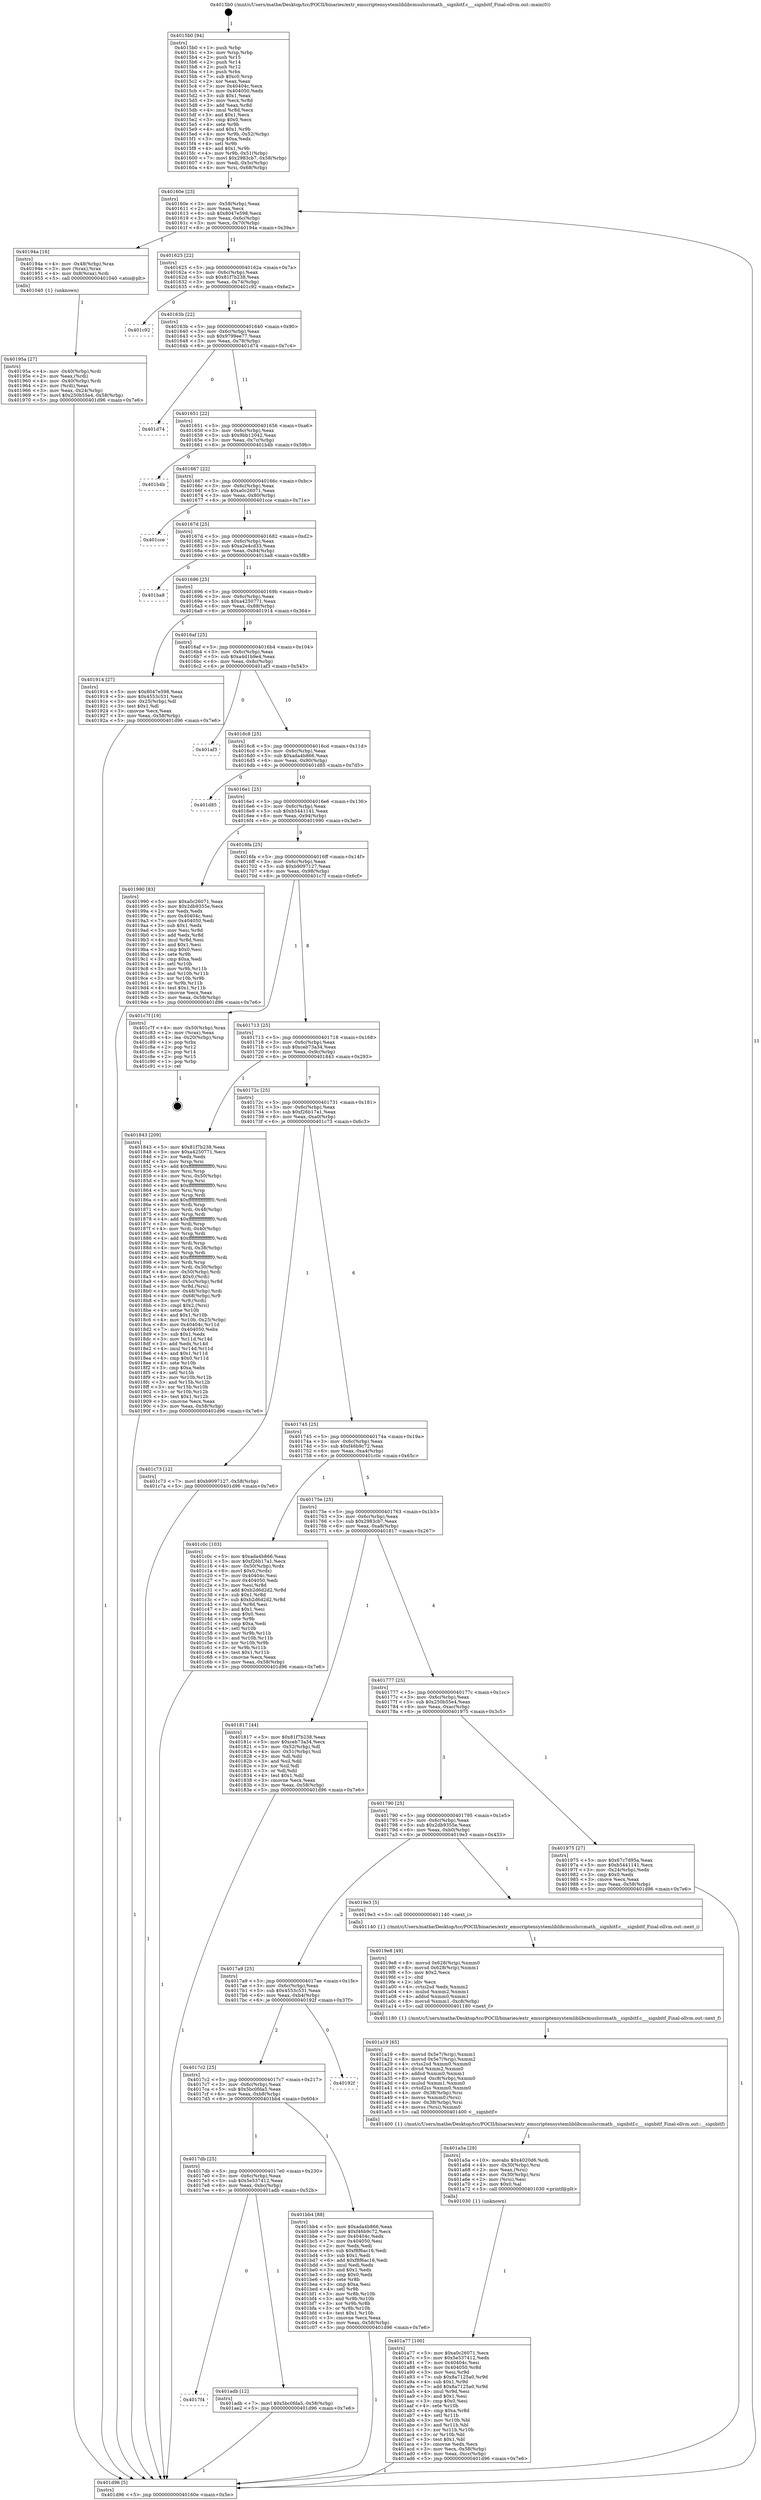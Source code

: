 digraph "0x4015b0" {
  label = "0x4015b0 (/mnt/c/Users/mathe/Desktop/tcc/POCII/binaries/extr_emscriptensystemliblibcmuslsrcmath__signbitf.c___signbitf_Final-ollvm.out::main(0))"
  labelloc = "t"
  node[shape=record]

  Entry [label="",width=0.3,height=0.3,shape=circle,fillcolor=black,style=filled]
  "0x40160e" [label="{
     0x40160e [23]\l
     | [instrs]\l
     &nbsp;&nbsp;0x40160e \<+3\>: mov -0x58(%rbp),%eax\l
     &nbsp;&nbsp;0x401611 \<+2\>: mov %eax,%ecx\l
     &nbsp;&nbsp;0x401613 \<+6\>: sub $0x8047e598,%ecx\l
     &nbsp;&nbsp;0x401619 \<+3\>: mov %eax,-0x6c(%rbp)\l
     &nbsp;&nbsp;0x40161c \<+3\>: mov %ecx,-0x70(%rbp)\l
     &nbsp;&nbsp;0x40161f \<+6\>: je 000000000040194a \<main+0x39a\>\l
  }"]
  "0x40194a" [label="{
     0x40194a [16]\l
     | [instrs]\l
     &nbsp;&nbsp;0x40194a \<+4\>: mov -0x48(%rbp),%rax\l
     &nbsp;&nbsp;0x40194e \<+3\>: mov (%rax),%rax\l
     &nbsp;&nbsp;0x401951 \<+4\>: mov 0x8(%rax),%rdi\l
     &nbsp;&nbsp;0x401955 \<+5\>: call 0000000000401040 \<atoi@plt\>\l
     | [calls]\l
     &nbsp;&nbsp;0x401040 \{1\} (unknown)\l
  }"]
  "0x401625" [label="{
     0x401625 [22]\l
     | [instrs]\l
     &nbsp;&nbsp;0x401625 \<+5\>: jmp 000000000040162a \<main+0x7a\>\l
     &nbsp;&nbsp;0x40162a \<+3\>: mov -0x6c(%rbp),%eax\l
     &nbsp;&nbsp;0x40162d \<+5\>: sub $0x81f7b238,%eax\l
     &nbsp;&nbsp;0x401632 \<+3\>: mov %eax,-0x74(%rbp)\l
     &nbsp;&nbsp;0x401635 \<+6\>: je 0000000000401c92 \<main+0x6e2\>\l
  }"]
  Exit [label="",width=0.3,height=0.3,shape=circle,fillcolor=black,style=filled,peripheries=2]
  "0x401c92" [label="{
     0x401c92\l
  }", style=dashed]
  "0x40163b" [label="{
     0x40163b [22]\l
     | [instrs]\l
     &nbsp;&nbsp;0x40163b \<+5\>: jmp 0000000000401640 \<main+0x90\>\l
     &nbsp;&nbsp;0x401640 \<+3\>: mov -0x6c(%rbp),%eax\l
     &nbsp;&nbsp;0x401643 \<+5\>: sub $0x9799ee77,%eax\l
     &nbsp;&nbsp;0x401648 \<+3\>: mov %eax,-0x78(%rbp)\l
     &nbsp;&nbsp;0x40164b \<+6\>: je 0000000000401d74 \<main+0x7c4\>\l
  }"]
  "0x4017f4" [label="{
     0x4017f4\l
  }", style=dashed]
  "0x401d74" [label="{
     0x401d74\l
  }", style=dashed]
  "0x401651" [label="{
     0x401651 [22]\l
     | [instrs]\l
     &nbsp;&nbsp;0x401651 \<+5\>: jmp 0000000000401656 \<main+0xa6\>\l
     &nbsp;&nbsp;0x401656 \<+3\>: mov -0x6c(%rbp),%eax\l
     &nbsp;&nbsp;0x401659 \<+5\>: sub $0x9bb12042,%eax\l
     &nbsp;&nbsp;0x40165e \<+3\>: mov %eax,-0x7c(%rbp)\l
     &nbsp;&nbsp;0x401661 \<+6\>: je 0000000000401b4b \<main+0x59b\>\l
  }"]
  "0x401adb" [label="{
     0x401adb [12]\l
     | [instrs]\l
     &nbsp;&nbsp;0x401adb \<+7\>: movl $0x5bc0fda5,-0x58(%rbp)\l
     &nbsp;&nbsp;0x401ae2 \<+5\>: jmp 0000000000401d96 \<main+0x7e6\>\l
  }"]
  "0x401b4b" [label="{
     0x401b4b\l
  }", style=dashed]
  "0x401667" [label="{
     0x401667 [22]\l
     | [instrs]\l
     &nbsp;&nbsp;0x401667 \<+5\>: jmp 000000000040166c \<main+0xbc\>\l
     &nbsp;&nbsp;0x40166c \<+3\>: mov -0x6c(%rbp),%eax\l
     &nbsp;&nbsp;0x40166f \<+5\>: sub $0xa0c26071,%eax\l
     &nbsp;&nbsp;0x401674 \<+3\>: mov %eax,-0x80(%rbp)\l
     &nbsp;&nbsp;0x401677 \<+6\>: je 0000000000401cce \<main+0x71e\>\l
  }"]
  "0x4017db" [label="{
     0x4017db [25]\l
     | [instrs]\l
     &nbsp;&nbsp;0x4017db \<+5\>: jmp 00000000004017e0 \<main+0x230\>\l
     &nbsp;&nbsp;0x4017e0 \<+3\>: mov -0x6c(%rbp),%eax\l
     &nbsp;&nbsp;0x4017e3 \<+5\>: sub $0x5e537412,%eax\l
     &nbsp;&nbsp;0x4017e8 \<+6\>: mov %eax,-0xbc(%rbp)\l
     &nbsp;&nbsp;0x4017ee \<+6\>: je 0000000000401adb \<main+0x52b\>\l
  }"]
  "0x401cce" [label="{
     0x401cce\l
  }", style=dashed]
  "0x40167d" [label="{
     0x40167d [25]\l
     | [instrs]\l
     &nbsp;&nbsp;0x40167d \<+5\>: jmp 0000000000401682 \<main+0xd2\>\l
     &nbsp;&nbsp;0x401682 \<+3\>: mov -0x6c(%rbp),%eax\l
     &nbsp;&nbsp;0x401685 \<+5\>: sub $0xa2e4cd33,%eax\l
     &nbsp;&nbsp;0x40168a \<+6\>: mov %eax,-0x84(%rbp)\l
     &nbsp;&nbsp;0x401690 \<+6\>: je 0000000000401ba8 \<main+0x5f8\>\l
  }"]
  "0x401bb4" [label="{
     0x401bb4 [88]\l
     | [instrs]\l
     &nbsp;&nbsp;0x401bb4 \<+5\>: mov $0xada4b866,%eax\l
     &nbsp;&nbsp;0x401bb9 \<+5\>: mov $0xf46b9c72,%ecx\l
     &nbsp;&nbsp;0x401bbe \<+7\>: mov 0x40404c,%edx\l
     &nbsp;&nbsp;0x401bc5 \<+7\>: mov 0x404050,%esi\l
     &nbsp;&nbsp;0x401bcc \<+2\>: mov %edx,%edi\l
     &nbsp;&nbsp;0x401bce \<+6\>: sub $0xf8f6ac16,%edi\l
     &nbsp;&nbsp;0x401bd4 \<+3\>: sub $0x1,%edi\l
     &nbsp;&nbsp;0x401bd7 \<+6\>: add $0xf8f6ac16,%edi\l
     &nbsp;&nbsp;0x401bdd \<+3\>: imul %edi,%edx\l
     &nbsp;&nbsp;0x401be0 \<+3\>: and $0x1,%edx\l
     &nbsp;&nbsp;0x401be3 \<+3\>: cmp $0x0,%edx\l
     &nbsp;&nbsp;0x401be6 \<+4\>: sete %r8b\l
     &nbsp;&nbsp;0x401bea \<+3\>: cmp $0xa,%esi\l
     &nbsp;&nbsp;0x401bed \<+4\>: setl %r9b\l
     &nbsp;&nbsp;0x401bf1 \<+3\>: mov %r8b,%r10b\l
     &nbsp;&nbsp;0x401bf4 \<+3\>: and %r9b,%r10b\l
     &nbsp;&nbsp;0x401bf7 \<+3\>: xor %r9b,%r8b\l
     &nbsp;&nbsp;0x401bfa \<+3\>: or %r8b,%r10b\l
     &nbsp;&nbsp;0x401bfd \<+4\>: test $0x1,%r10b\l
     &nbsp;&nbsp;0x401c01 \<+3\>: cmovne %ecx,%eax\l
     &nbsp;&nbsp;0x401c04 \<+3\>: mov %eax,-0x58(%rbp)\l
     &nbsp;&nbsp;0x401c07 \<+5\>: jmp 0000000000401d96 \<main+0x7e6\>\l
  }"]
  "0x401ba8" [label="{
     0x401ba8\l
  }", style=dashed]
  "0x401696" [label="{
     0x401696 [25]\l
     | [instrs]\l
     &nbsp;&nbsp;0x401696 \<+5\>: jmp 000000000040169b \<main+0xeb\>\l
     &nbsp;&nbsp;0x40169b \<+3\>: mov -0x6c(%rbp),%eax\l
     &nbsp;&nbsp;0x40169e \<+5\>: sub $0xa4250771,%eax\l
     &nbsp;&nbsp;0x4016a3 \<+6\>: mov %eax,-0x88(%rbp)\l
     &nbsp;&nbsp;0x4016a9 \<+6\>: je 0000000000401914 \<main+0x364\>\l
  }"]
  "0x4017c2" [label="{
     0x4017c2 [25]\l
     | [instrs]\l
     &nbsp;&nbsp;0x4017c2 \<+5\>: jmp 00000000004017c7 \<main+0x217\>\l
     &nbsp;&nbsp;0x4017c7 \<+3\>: mov -0x6c(%rbp),%eax\l
     &nbsp;&nbsp;0x4017ca \<+5\>: sub $0x5bc0fda5,%eax\l
     &nbsp;&nbsp;0x4017cf \<+6\>: mov %eax,-0xb8(%rbp)\l
     &nbsp;&nbsp;0x4017d5 \<+6\>: je 0000000000401bb4 \<main+0x604\>\l
  }"]
  "0x401914" [label="{
     0x401914 [27]\l
     | [instrs]\l
     &nbsp;&nbsp;0x401914 \<+5\>: mov $0x8047e598,%eax\l
     &nbsp;&nbsp;0x401919 \<+5\>: mov $0x4553c531,%ecx\l
     &nbsp;&nbsp;0x40191e \<+3\>: mov -0x25(%rbp),%dl\l
     &nbsp;&nbsp;0x401921 \<+3\>: test $0x1,%dl\l
     &nbsp;&nbsp;0x401924 \<+3\>: cmovne %ecx,%eax\l
     &nbsp;&nbsp;0x401927 \<+3\>: mov %eax,-0x58(%rbp)\l
     &nbsp;&nbsp;0x40192a \<+5\>: jmp 0000000000401d96 \<main+0x7e6\>\l
  }"]
  "0x4016af" [label="{
     0x4016af [25]\l
     | [instrs]\l
     &nbsp;&nbsp;0x4016af \<+5\>: jmp 00000000004016b4 \<main+0x104\>\l
     &nbsp;&nbsp;0x4016b4 \<+3\>: mov -0x6c(%rbp),%eax\l
     &nbsp;&nbsp;0x4016b7 \<+5\>: sub $0xa4d1b9e4,%eax\l
     &nbsp;&nbsp;0x4016bc \<+6\>: mov %eax,-0x8c(%rbp)\l
     &nbsp;&nbsp;0x4016c2 \<+6\>: je 0000000000401af3 \<main+0x543\>\l
  }"]
  "0x40192f" [label="{
     0x40192f\l
  }", style=dashed]
  "0x401af3" [label="{
     0x401af3\l
  }", style=dashed]
  "0x4016c8" [label="{
     0x4016c8 [25]\l
     | [instrs]\l
     &nbsp;&nbsp;0x4016c8 \<+5\>: jmp 00000000004016cd \<main+0x11d\>\l
     &nbsp;&nbsp;0x4016cd \<+3\>: mov -0x6c(%rbp),%eax\l
     &nbsp;&nbsp;0x4016d0 \<+5\>: sub $0xada4b866,%eax\l
     &nbsp;&nbsp;0x4016d5 \<+6\>: mov %eax,-0x90(%rbp)\l
     &nbsp;&nbsp;0x4016db \<+6\>: je 0000000000401d85 \<main+0x7d5\>\l
  }"]
  "0x401a77" [label="{
     0x401a77 [100]\l
     | [instrs]\l
     &nbsp;&nbsp;0x401a77 \<+5\>: mov $0xa0c26071,%ecx\l
     &nbsp;&nbsp;0x401a7c \<+5\>: mov $0x5e537412,%edx\l
     &nbsp;&nbsp;0x401a81 \<+7\>: mov 0x40404c,%esi\l
     &nbsp;&nbsp;0x401a88 \<+8\>: mov 0x404050,%r8d\l
     &nbsp;&nbsp;0x401a90 \<+3\>: mov %esi,%r9d\l
     &nbsp;&nbsp;0x401a93 \<+7\>: sub $0x8a7125a0,%r9d\l
     &nbsp;&nbsp;0x401a9a \<+4\>: sub $0x1,%r9d\l
     &nbsp;&nbsp;0x401a9e \<+7\>: add $0x8a7125a0,%r9d\l
     &nbsp;&nbsp;0x401aa5 \<+4\>: imul %r9d,%esi\l
     &nbsp;&nbsp;0x401aa9 \<+3\>: and $0x1,%esi\l
     &nbsp;&nbsp;0x401aac \<+3\>: cmp $0x0,%esi\l
     &nbsp;&nbsp;0x401aaf \<+4\>: sete %r10b\l
     &nbsp;&nbsp;0x401ab3 \<+4\>: cmp $0xa,%r8d\l
     &nbsp;&nbsp;0x401ab7 \<+4\>: setl %r11b\l
     &nbsp;&nbsp;0x401abb \<+3\>: mov %r10b,%bl\l
     &nbsp;&nbsp;0x401abe \<+3\>: and %r11b,%bl\l
     &nbsp;&nbsp;0x401ac1 \<+3\>: xor %r11b,%r10b\l
     &nbsp;&nbsp;0x401ac4 \<+3\>: or %r10b,%bl\l
     &nbsp;&nbsp;0x401ac7 \<+3\>: test $0x1,%bl\l
     &nbsp;&nbsp;0x401aca \<+3\>: cmovne %edx,%ecx\l
     &nbsp;&nbsp;0x401acd \<+3\>: mov %ecx,-0x58(%rbp)\l
     &nbsp;&nbsp;0x401ad0 \<+6\>: mov %eax,-0xcc(%rbp)\l
     &nbsp;&nbsp;0x401ad6 \<+5\>: jmp 0000000000401d96 \<main+0x7e6\>\l
  }"]
  "0x401d85" [label="{
     0x401d85\l
  }", style=dashed]
  "0x4016e1" [label="{
     0x4016e1 [25]\l
     | [instrs]\l
     &nbsp;&nbsp;0x4016e1 \<+5\>: jmp 00000000004016e6 \<main+0x136\>\l
     &nbsp;&nbsp;0x4016e6 \<+3\>: mov -0x6c(%rbp),%eax\l
     &nbsp;&nbsp;0x4016e9 \<+5\>: sub $0xb5441141,%eax\l
     &nbsp;&nbsp;0x4016ee \<+6\>: mov %eax,-0x94(%rbp)\l
     &nbsp;&nbsp;0x4016f4 \<+6\>: je 0000000000401990 \<main+0x3e0\>\l
  }"]
  "0x401a5a" [label="{
     0x401a5a [29]\l
     | [instrs]\l
     &nbsp;&nbsp;0x401a5a \<+10\>: movabs $0x4020d6,%rdi\l
     &nbsp;&nbsp;0x401a64 \<+4\>: mov -0x30(%rbp),%rsi\l
     &nbsp;&nbsp;0x401a68 \<+2\>: mov %eax,(%rsi)\l
     &nbsp;&nbsp;0x401a6a \<+4\>: mov -0x30(%rbp),%rsi\l
     &nbsp;&nbsp;0x401a6e \<+2\>: mov (%rsi),%esi\l
     &nbsp;&nbsp;0x401a70 \<+2\>: mov $0x0,%al\l
     &nbsp;&nbsp;0x401a72 \<+5\>: call 0000000000401030 \<printf@plt\>\l
     | [calls]\l
     &nbsp;&nbsp;0x401030 \{1\} (unknown)\l
  }"]
  "0x401990" [label="{
     0x401990 [83]\l
     | [instrs]\l
     &nbsp;&nbsp;0x401990 \<+5\>: mov $0xa0c26071,%eax\l
     &nbsp;&nbsp;0x401995 \<+5\>: mov $0x2db9355e,%ecx\l
     &nbsp;&nbsp;0x40199a \<+2\>: xor %edx,%edx\l
     &nbsp;&nbsp;0x40199c \<+7\>: mov 0x40404c,%esi\l
     &nbsp;&nbsp;0x4019a3 \<+7\>: mov 0x404050,%edi\l
     &nbsp;&nbsp;0x4019aa \<+3\>: sub $0x1,%edx\l
     &nbsp;&nbsp;0x4019ad \<+3\>: mov %esi,%r8d\l
     &nbsp;&nbsp;0x4019b0 \<+3\>: add %edx,%r8d\l
     &nbsp;&nbsp;0x4019b3 \<+4\>: imul %r8d,%esi\l
     &nbsp;&nbsp;0x4019b7 \<+3\>: and $0x1,%esi\l
     &nbsp;&nbsp;0x4019ba \<+3\>: cmp $0x0,%esi\l
     &nbsp;&nbsp;0x4019bd \<+4\>: sete %r9b\l
     &nbsp;&nbsp;0x4019c1 \<+3\>: cmp $0xa,%edi\l
     &nbsp;&nbsp;0x4019c4 \<+4\>: setl %r10b\l
     &nbsp;&nbsp;0x4019c8 \<+3\>: mov %r9b,%r11b\l
     &nbsp;&nbsp;0x4019cb \<+3\>: and %r10b,%r11b\l
     &nbsp;&nbsp;0x4019ce \<+3\>: xor %r10b,%r9b\l
     &nbsp;&nbsp;0x4019d1 \<+3\>: or %r9b,%r11b\l
     &nbsp;&nbsp;0x4019d4 \<+4\>: test $0x1,%r11b\l
     &nbsp;&nbsp;0x4019d8 \<+3\>: cmovne %ecx,%eax\l
     &nbsp;&nbsp;0x4019db \<+3\>: mov %eax,-0x58(%rbp)\l
     &nbsp;&nbsp;0x4019de \<+5\>: jmp 0000000000401d96 \<main+0x7e6\>\l
  }"]
  "0x4016fa" [label="{
     0x4016fa [25]\l
     | [instrs]\l
     &nbsp;&nbsp;0x4016fa \<+5\>: jmp 00000000004016ff \<main+0x14f\>\l
     &nbsp;&nbsp;0x4016ff \<+3\>: mov -0x6c(%rbp),%eax\l
     &nbsp;&nbsp;0x401702 \<+5\>: sub $0xb9097127,%eax\l
     &nbsp;&nbsp;0x401707 \<+6\>: mov %eax,-0x98(%rbp)\l
     &nbsp;&nbsp;0x40170d \<+6\>: je 0000000000401c7f \<main+0x6cf\>\l
  }"]
  "0x401a19" [label="{
     0x401a19 [65]\l
     | [instrs]\l
     &nbsp;&nbsp;0x401a19 \<+8\>: movsd 0x5e7(%rip),%xmm1\l
     &nbsp;&nbsp;0x401a21 \<+8\>: movsd 0x5e7(%rip),%xmm2\l
     &nbsp;&nbsp;0x401a29 \<+4\>: cvtss2sd %xmm0,%xmm0\l
     &nbsp;&nbsp;0x401a2d \<+4\>: divsd %xmm2,%xmm0\l
     &nbsp;&nbsp;0x401a31 \<+4\>: addsd %xmm0,%xmm1\l
     &nbsp;&nbsp;0x401a35 \<+8\>: movsd -0xc8(%rbp),%xmm0\l
     &nbsp;&nbsp;0x401a3d \<+4\>: mulsd %xmm1,%xmm0\l
     &nbsp;&nbsp;0x401a41 \<+4\>: cvtsd2ss %xmm0,%xmm0\l
     &nbsp;&nbsp;0x401a45 \<+4\>: mov -0x38(%rbp),%rsi\l
     &nbsp;&nbsp;0x401a49 \<+4\>: movss %xmm0,(%rsi)\l
     &nbsp;&nbsp;0x401a4d \<+4\>: mov -0x38(%rbp),%rsi\l
     &nbsp;&nbsp;0x401a51 \<+4\>: movss (%rsi),%xmm0\l
     &nbsp;&nbsp;0x401a55 \<+5\>: call 0000000000401400 \<__signbitf\>\l
     | [calls]\l
     &nbsp;&nbsp;0x401400 \{1\} (/mnt/c/Users/mathe/Desktop/tcc/POCII/binaries/extr_emscriptensystemliblibcmuslsrcmath__signbitf.c___signbitf_Final-ollvm.out::__signbitf)\l
  }"]
  "0x401c7f" [label="{
     0x401c7f [19]\l
     | [instrs]\l
     &nbsp;&nbsp;0x401c7f \<+4\>: mov -0x50(%rbp),%rax\l
     &nbsp;&nbsp;0x401c83 \<+2\>: mov (%rax),%eax\l
     &nbsp;&nbsp;0x401c85 \<+4\>: lea -0x20(%rbp),%rsp\l
     &nbsp;&nbsp;0x401c89 \<+1\>: pop %rbx\l
     &nbsp;&nbsp;0x401c8a \<+2\>: pop %r12\l
     &nbsp;&nbsp;0x401c8c \<+2\>: pop %r14\l
     &nbsp;&nbsp;0x401c8e \<+2\>: pop %r15\l
     &nbsp;&nbsp;0x401c90 \<+1\>: pop %rbp\l
     &nbsp;&nbsp;0x401c91 \<+1\>: ret\l
  }"]
  "0x401713" [label="{
     0x401713 [25]\l
     | [instrs]\l
     &nbsp;&nbsp;0x401713 \<+5\>: jmp 0000000000401718 \<main+0x168\>\l
     &nbsp;&nbsp;0x401718 \<+3\>: mov -0x6c(%rbp),%eax\l
     &nbsp;&nbsp;0x40171b \<+5\>: sub $0xceb73a34,%eax\l
     &nbsp;&nbsp;0x401720 \<+6\>: mov %eax,-0x9c(%rbp)\l
     &nbsp;&nbsp;0x401726 \<+6\>: je 0000000000401843 \<main+0x293\>\l
  }"]
  "0x4019e8" [label="{
     0x4019e8 [49]\l
     | [instrs]\l
     &nbsp;&nbsp;0x4019e8 \<+8\>: movsd 0x628(%rip),%xmm0\l
     &nbsp;&nbsp;0x4019f0 \<+8\>: movsd 0x628(%rip),%xmm1\l
     &nbsp;&nbsp;0x4019f8 \<+5\>: mov $0x2,%ecx\l
     &nbsp;&nbsp;0x4019fd \<+1\>: cltd\l
     &nbsp;&nbsp;0x4019fe \<+2\>: idiv %ecx\l
     &nbsp;&nbsp;0x401a00 \<+4\>: cvtsi2sd %edx,%xmm2\l
     &nbsp;&nbsp;0x401a04 \<+4\>: mulsd %xmm2,%xmm1\l
     &nbsp;&nbsp;0x401a08 \<+4\>: addsd %xmm0,%xmm1\l
     &nbsp;&nbsp;0x401a0c \<+8\>: movsd %xmm1,-0xc8(%rbp)\l
     &nbsp;&nbsp;0x401a14 \<+5\>: call 0000000000401180 \<next_f\>\l
     | [calls]\l
     &nbsp;&nbsp;0x401180 \{1\} (/mnt/c/Users/mathe/Desktop/tcc/POCII/binaries/extr_emscriptensystemliblibcmuslsrcmath__signbitf.c___signbitf_Final-ollvm.out::next_f)\l
  }"]
  "0x401843" [label="{
     0x401843 [209]\l
     | [instrs]\l
     &nbsp;&nbsp;0x401843 \<+5\>: mov $0x81f7b238,%eax\l
     &nbsp;&nbsp;0x401848 \<+5\>: mov $0xa4250771,%ecx\l
     &nbsp;&nbsp;0x40184d \<+2\>: xor %edx,%edx\l
     &nbsp;&nbsp;0x40184f \<+3\>: mov %rsp,%rsi\l
     &nbsp;&nbsp;0x401852 \<+4\>: add $0xfffffffffffffff0,%rsi\l
     &nbsp;&nbsp;0x401856 \<+3\>: mov %rsi,%rsp\l
     &nbsp;&nbsp;0x401859 \<+4\>: mov %rsi,-0x50(%rbp)\l
     &nbsp;&nbsp;0x40185d \<+3\>: mov %rsp,%rsi\l
     &nbsp;&nbsp;0x401860 \<+4\>: add $0xfffffffffffffff0,%rsi\l
     &nbsp;&nbsp;0x401864 \<+3\>: mov %rsi,%rsp\l
     &nbsp;&nbsp;0x401867 \<+3\>: mov %rsp,%rdi\l
     &nbsp;&nbsp;0x40186a \<+4\>: add $0xfffffffffffffff0,%rdi\l
     &nbsp;&nbsp;0x40186e \<+3\>: mov %rdi,%rsp\l
     &nbsp;&nbsp;0x401871 \<+4\>: mov %rdi,-0x48(%rbp)\l
     &nbsp;&nbsp;0x401875 \<+3\>: mov %rsp,%rdi\l
     &nbsp;&nbsp;0x401878 \<+4\>: add $0xfffffffffffffff0,%rdi\l
     &nbsp;&nbsp;0x40187c \<+3\>: mov %rdi,%rsp\l
     &nbsp;&nbsp;0x40187f \<+4\>: mov %rdi,-0x40(%rbp)\l
     &nbsp;&nbsp;0x401883 \<+3\>: mov %rsp,%rdi\l
     &nbsp;&nbsp;0x401886 \<+4\>: add $0xfffffffffffffff0,%rdi\l
     &nbsp;&nbsp;0x40188a \<+3\>: mov %rdi,%rsp\l
     &nbsp;&nbsp;0x40188d \<+4\>: mov %rdi,-0x38(%rbp)\l
     &nbsp;&nbsp;0x401891 \<+3\>: mov %rsp,%rdi\l
     &nbsp;&nbsp;0x401894 \<+4\>: add $0xfffffffffffffff0,%rdi\l
     &nbsp;&nbsp;0x401898 \<+3\>: mov %rdi,%rsp\l
     &nbsp;&nbsp;0x40189b \<+4\>: mov %rdi,-0x30(%rbp)\l
     &nbsp;&nbsp;0x40189f \<+4\>: mov -0x50(%rbp),%rdi\l
     &nbsp;&nbsp;0x4018a3 \<+6\>: movl $0x0,(%rdi)\l
     &nbsp;&nbsp;0x4018a9 \<+4\>: mov -0x5c(%rbp),%r8d\l
     &nbsp;&nbsp;0x4018ad \<+3\>: mov %r8d,(%rsi)\l
     &nbsp;&nbsp;0x4018b0 \<+4\>: mov -0x48(%rbp),%rdi\l
     &nbsp;&nbsp;0x4018b4 \<+4\>: mov -0x68(%rbp),%r9\l
     &nbsp;&nbsp;0x4018b8 \<+3\>: mov %r9,(%rdi)\l
     &nbsp;&nbsp;0x4018bb \<+3\>: cmpl $0x2,(%rsi)\l
     &nbsp;&nbsp;0x4018be \<+4\>: setne %r10b\l
     &nbsp;&nbsp;0x4018c2 \<+4\>: and $0x1,%r10b\l
     &nbsp;&nbsp;0x4018c6 \<+4\>: mov %r10b,-0x25(%rbp)\l
     &nbsp;&nbsp;0x4018ca \<+8\>: mov 0x40404c,%r11d\l
     &nbsp;&nbsp;0x4018d2 \<+7\>: mov 0x404050,%ebx\l
     &nbsp;&nbsp;0x4018d9 \<+3\>: sub $0x1,%edx\l
     &nbsp;&nbsp;0x4018dc \<+3\>: mov %r11d,%r14d\l
     &nbsp;&nbsp;0x4018df \<+3\>: add %edx,%r14d\l
     &nbsp;&nbsp;0x4018e2 \<+4\>: imul %r14d,%r11d\l
     &nbsp;&nbsp;0x4018e6 \<+4\>: and $0x1,%r11d\l
     &nbsp;&nbsp;0x4018ea \<+4\>: cmp $0x0,%r11d\l
     &nbsp;&nbsp;0x4018ee \<+4\>: sete %r10b\l
     &nbsp;&nbsp;0x4018f2 \<+3\>: cmp $0xa,%ebx\l
     &nbsp;&nbsp;0x4018f5 \<+4\>: setl %r15b\l
     &nbsp;&nbsp;0x4018f9 \<+3\>: mov %r10b,%r12b\l
     &nbsp;&nbsp;0x4018fc \<+3\>: and %r15b,%r12b\l
     &nbsp;&nbsp;0x4018ff \<+3\>: xor %r15b,%r10b\l
     &nbsp;&nbsp;0x401902 \<+3\>: or %r10b,%r12b\l
     &nbsp;&nbsp;0x401905 \<+4\>: test $0x1,%r12b\l
     &nbsp;&nbsp;0x401909 \<+3\>: cmovne %ecx,%eax\l
     &nbsp;&nbsp;0x40190c \<+3\>: mov %eax,-0x58(%rbp)\l
     &nbsp;&nbsp;0x40190f \<+5\>: jmp 0000000000401d96 \<main+0x7e6\>\l
  }"]
  "0x40172c" [label="{
     0x40172c [25]\l
     | [instrs]\l
     &nbsp;&nbsp;0x40172c \<+5\>: jmp 0000000000401731 \<main+0x181\>\l
     &nbsp;&nbsp;0x401731 \<+3\>: mov -0x6c(%rbp),%eax\l
     &nbsp;&nbsp;0x401734 \<+5\>: sub $0xf26b17a1,%eax\l
     &nbsp;&nbsp;0x401739 \<+6\>: mov %eax,-0xa0(%rbp)\l
     &nbsp;&nbsp;0x40173f \<+6\>: je 0000000000401c73 \<main+0x6c3\>\l
  }"]
  "0x4017a9" [label="{
     0x4017a9 [25]\l
     | [instrs]\l
     &nbsp;&nbsp;0x4017a9 \<+5\>: jmp 00000000004017ae \<main+0x1fe\>\l
     &nbsp;&nbsp;0x4017ae \<+3\>: mov -0x6c(%rbp),%eax\l
     &nbsp;&nbsp;0x4017b1 \<+5\>: sub $0x4553c531,%eax\l
     &nbsp;&nbsp;0x4017b6 \<+6\>: mov %eax,-0xb4(%rbp)\l
     &nbsp;&nbsp;0x4017bc \<+6\>: je 000000000040192f \<main+0x37f\>\l
  }"]
  "0x401c73" [label="{
     0x401c73 [12]\l
     | [instrs]\l
     &nbsp;&nbsp;0x401c73 \<+7\>: movl $0xb9097127,-0x58(%rbp)\l
     &nbsp;&nbsp;0x401c7a \<+5\>: jmp 0000000000401d96 \<main+0x7e6\>\l
  }"]
  "0x401745" [label="{
     0x401745 [25]\l
     | [instrs]\l
     &nbsp;&nbsp;0x401745 \<+5\>: jmp 000000000040174a \<main+0x19a\>\l
     &nbsp;&nbsp;0x40174a \<+3\>: mov -0x6c(%rbp),%eax\l
     &nbsp;&nbsp;0x40174d \<+5\>: sub $0xf46b9c72,%eax\l
     &nbsp;&nbsp;0x401752 \<+6\>: mov %eax,-0xa4(%rbp)\l
     &nbsp;&nbsp;0x401758 \<+6\>: je 0000000000401c0c \<main+0x65c\>\l
  }"]
  "0x4019e3" [label="{
     0x4019e3 [5]\l
     | [instrs]\l
     &nbsp;&nbsp;0x4019e3 \<+5\>: call 0000000000401140 \<next_i\>\l
     | [calls]\l
     &nbsp;&nbsp;0x401140 \{1\} (/mnt/c/Users/mathe/Desktop/tcc/POCII/binaries/extr_emscriptensystemliblibcmuslsrcmath__signbitf.c___signbitf_Final-ollvm.out::next_i)\l
  }"]
  "0x401c0c" [label="{
     0x401c0c [103]\l
     | [instrs]\l
     &nbsp;&nbsp;0x401c0c \<+5\>: mov $0xada4b866,%eax\l
     &nbsp;&nbsp;0x401c11 \<+5\>: mov $0xf26b17a1,%ecx\l
     &nbsp;&nbsp;0x401c16 \<+4\>: mov -0x50(%rbp),%rdx\l
     &nbsp;&nbsp;0x401c1a \<+6\>: movl $0x0,(%rdx)\l
     &nbsp;&nbsp;0x401c20 \<+7\>: mov 0x40404c,%esi\l
     &nbsp;&nbsp;0x401c27 \<+7\>: mov 0x404050,%edi\l
     &nbsp;&nbsp;0x401c2e \<+3\>: mov %esi,%r8d\l
     &nbsp;&nbsp;0x401c31 \<+7\>: add $0xb2d6d2d2,%r8d\l
     &nbsp;&nbsp;0x401c38 \<+4\>: sub $0x1,%r8d\l
     &nbsp;&nbsp;0x401c3c \<+7\>: sub $0xb2d6d2d2,%r8d\l
     &nbsp;&nbsp;0x401c43 \<+4\>: imul %r8d,%esi\l
     &nbsp;&nbsp;0x401c47 \<+3\>: and $0x1,%esi\l
     &nbsp;&nbsp;0x401c4a \<+3\>: cmp $0x0,%esi\l
     &nbsp;&nbsp;0x401c4d \<+4\>: sete %r9b\l
     &nbsp;&nbsp;0x401c51 \<+3\>: cmp $0xa,%edi\l
     &nbsp;&nbsp;0x401c54 \<+4\>: setl %r10b\l
     &nbsp;&nbsp;0x401c58 \<+3\>: mov %r9b,%r11b\l
     &nbsp;&nbsp;0x401c5b \<+3\>: and %r10b,%r11b\l
     &nbsp;&nbsp;0x401c5e \<+3\>: xor %r10b,%r9b\l
     &nbsp;&nbsp;0x401c61 \<+3\>: or %r9b,%r11b\l
     &nbsp;&nbsp;0x401c64 \<+4\>: test $0x1,%r11b\l
     &nbsp;&nbsp;0x401c68 \<+3\>: cmovne %ecx,%eax\l
     &nbsp;&nbsp;0x401c6b \<+3\>: mov %eax,-0x58(%rbp)\l
     &nbsp;&nbsp;0x401c6e \<+5\>: jmp 0000000000401d96 \<main+0x7e6\>\l
  }"]
  "0x40175e" [label="{
     0x40175e [25]\l
     | [instrs]\l
     &nbsp;&nbsp;0x40175e \<+5\>: jmp 0000000000401763 \<main+0x1b3\>\l
     &nbsp;&nbsp;0x401763 \<+3\>: mov -0x6c(%rbp),%eax\l
     &nbsp;&nbsp;0x401766 \<+5\>: sub $0x2983cb7,%eax\l
     &nbsp;&nbsp;0x40176b \<+6\>: mov %eax,-0xa8(%rbp)\l
     &nbsp;&nbsp;0x401771 \<+6\>: je 0000000000401817 \<main+0x267\>\l
  }"]
  "0x401790" [label="{
     0x401790 [25]\l
     | [instrs]\l
     &nbsp;&nbsp;0x401790 \<+5\>: jmp 0000000000401795 \<main+0x1e5\>\l
     &nbsp;&nbsp;0x401795 \<+3\>: mov -0x6c(%rbp),%eax\l
     &nbsp;&nbsp;0x401798 \<+5\>: sub $0x2db9355e,%eax\l
     &nbsp;&nbsp;0x40179d \<+6\>: mov %eax,-0xb0(%rbp)\l
     &nbsp;&nbsp;0x4017a3 \<+6\>: je 00000000004019e3 \<main+0x433\>\l
  }"]
  "0x401817" [label="{
     0x401817 [44]\l
     | [instrs]\l
     &nbsp;&nbsp;0x401817 \<+5\>: mov $0x81f7b238,%eax\l
     &nbsp;&nbsp;0x40181c \<+5\>: mov $0xceb73a34,%ecx\l
     &nbsp;&nbsp;0x401821 \<+3\>: mov -0x52(%rbp),%dl\l
     &nbsp;&nbsp;0x401824 \<+4\>: mov -0x51(%rbp),%sil\l
     &nbsp;&nbsp;0x401828 \<+3\>: mov %dl,%dil\l
     &nbsp;&nbsp;0x40182b \<+3\>: and %sil,%dil\l
     &nbsp;&nbsp;0x40182e \<+3\>: xor %sil,%dl\l
     &nbsp;&nbsp;0x401831 \<+3\>: or %dl,%dil\l
     &nbsp;&nbsp;0x401834 \<+4\>: test $0x1,%dil\l
     &nbsp;&nbsp;0x401838 \<+3\>: cmovne %ecx,%eax\l
     &nbsp;&nbsp;0x40183b \<+3\>: mov %eax,-0x58(%rbp)\l
     &nbsp;&nbsp;0x40183e \<+5\>: jmp 0000000000401d96 \<main+0x7e6\>\l
  }"]
  "0x401777" [label="{
     0x401777 [25]\l
     | [instrs]\l
     &nbsp;&nbsp;0x401777 \<+5\>: jmp 000000000040177c \<main+0x1cc\>\l
     &nbsp;&nbsp;0x40177c \<+3\>: mov -0x6c(%rbp),%eax\l
     &nbsp;&nbsp;0x40177f \<+5\>: sub $0x250b55e4,%eax\l
     &nbsp;&nbsp;0x401784 \<+6\>: mov %eax,-0xac(%rbp)\l
     &nbsp;&nbsp;0x40178a \<+6\>: je 0000000000401975 \<main+0x3c5\>\l
  }"]
  "0x401d96" [label="{
     0x401d96 [5]\l
     | [instrs]\l
     &nbsp;&nbsp;0x401d96 \<+5\>: jmp 000000000040160e \<main+0x5e\>\l
  }"]
  "0x4015b0" [label="{
     0x4015b0 [94]\l
     | [instrs]\l
     &nbsp;&nbsp;0x4015b0 \<+1\>: push %rbp\l
     &nbsp;&nbsp;0x4015b1 \<+3\>: mov %rsp,%rbp\l
     &nbsp;&nbsp;0x4015b4 \<+2\>: push %r15\l
     &nbsp;&nbsp;0x4015b6 \<+2\>: push %r14\l
     &nbsp;&nbsp;0x4015b8 \<+2\>: push %r12\l
     &nbsp;&nbsp;0x4015ba \<+1\>: push %rbx\l
     &nbsp;&nbsp;0x4015bb \<+7\>: sub $0xc0,%rsp\l
     &nbsp;&nbsp;0x4015c2 \<+2\>: xor %eax,%eax\l
     &nbsp;&nbsp;0x4015c4 \<+7\>: mov 0x40404c,%ecx\l
     &nbsp;&nbsp;0x4015cb \<+7\>: mov 0x404050,%edx\l
     &nbsp;&nbsp;0x4015d2 \<+3\>: sub $0x1,%eax\l
     &nbsp;&nbsp;0x4015d5 \<+3\>: mov %ecx,%r8d\l
     &nbsp;&nbsp;0x4015d8 \<+3\>: add %eax,%r8d\l
     &nbsp;&nbsp;0x4015db \<+4\>: imul %r8d,%ecx\l
     &nbsp;&nbsp;0x4015df \<+3\>: and $0x1,%ecx\l
     &nbsp;&nbsp;0x4015e2 \<+3\>: cmp $0x0,%ecx\l
     &nbsp;&nbsp;0x4015e5 \<+4\>: sete %r9b\l
     &nbsp;&nbsp;0x4015e9 \<+4\>: and $0x1,%r9b\l
     &nbsp;&nbsp;0x4015ed \<+4\>: mov %r9b,-0x52(%rbp)\l
     &nbsp;&nbsp;0x4015f1 \<+3\>: cmp $0xa,%edx\l
     &nbsp;&nbsp;0x4015f4 \<+4\>: setl %r9b\l
     &nbsp;&nbsp;0x4015f8 \<+4\>: and $0x1,%r9b\l
     &nbsp;&nbsp;0x4015fc \<+4\>: mov %r9b,-0x51(%rbp)\l
     &nbsp;&nbsp;0x401600 \<+7\>: movl $0x2983cb7,-0x58(%rbp)\l
     &nbsp;&nbsp;0x401607 \<+3\>: mov %edi,-0x5c(%rbp)\l
     &nbsp;&nbsp;0x40160a \<+4\>: mov %rsi,-0x68(%rbp)\l
  }"]
  "0x40195a" [label="{
     0x40195a [27]\l
     | [instrs]\l
     &nbsp;&nbsp;0x40195a \<+4\>: mov -0x40(%rbp),%rdi\l
     &nbsp;&nbsp;0x40195e \<+2\>: mov %eax,(%rdi)\l
     &nbsp;&nbsp;0x401960 \<+4\>: mov -0x40(%rbp),%rdi\l
     &nbsp;&nbsp;0x401964 \<+2\>: mov (%rdi),%eax\l
     &nbsp;&nbsp;0x401966 \<+3\>: mov %eax,-0x24(%rbp)\l
     &nbsp;&nbsp;0x401969 \<+7\>: movl $0x250b55e4,-0x58(%rbp)\l
     &nbsp;&nbsp;0x401970 \<+5\>: jmp 0000000000401d96 \<main+0x7e6\>\l
  }"]
  "0x401975" [label="{
     0x401975 [27]\l
     | [instrs]\l
     &nbsp;&nbsp;0x401975 \<+5\>: mov $0x67c7d95a,%eax\l
     &nbsp;&nbsp;0x40197a \<+5\>: mov $0xb5441141,%ecx\l
     &nbsp;&nbsp;0x40197f \<+3\>: mov -0x24(%rbp),%edx\l
     &nbsp;&nbsp;0x401982 \<+3\>: cmp $0x0,%edx\l
     &nbsp;&nbsp;0x401985 \<+3\>: cmove %ecx,%eax\l
     &nbsp;&nbsp;0x401988 \<+3\>: mov %eax,-0x58(%rbp)\l
     &nbsp;&nbsp;0x40198b \<+5\>: jmp 0000000000401d96 \<main+0x7e6\>\l
  }"]
  Entry -> "0x4015b0" [label=" 1"]
  "0x40160e" -> "0x40194a" [label=" 1"]
  "0x40160e" -> "0x401625" [label=" 11"]
  "0x401c7f" -> Exit [label=" 1"]
  "0x401625" -> "0x401c92" [label=" 0"]
  "0x401625" -> "0x40163b" [label=" 11"]
  "0x401c73" -> "0x401d96" [label=" 1"]
  "0x40163b" -> "0x401d74" [label=" 0"]
  "0x40163b" -> "0x401651" [label=" 11"]
  "0x401c0c" -> "0x401d96" [label=" 1"]
  "0x401651" -> "0x401b4b" [label=" 0"]
  "0x401651" -> "0x401667" [label=" 11"]
  "0x401bb4" -> "0x401d96" [label=" 1"]
  "0x401667" -> "0x401cce" [label=" 0"]
  "0x401667" -> "0x40167d" [label=" 11"]
  "0x4017db" -> "0x4017f4" [label=" 0"]
  "0x40167d" -> "0x401ba8" [label=" 0"]
  "0x40167d" -> "0x401696" [label=" 11"]
  "0x4017db" -> "0x401adb" [label=" 1"]
  "0x401696" -> "0x401914" [label=" 1"]
  "0x401696" -> "0x4016af" [label=" 10"]
  "0x4017c2" -> "0x4017db" [label=" 1"]
  "0x4016af" -> "0x401af3" [label=" 0"]
  "0x4016af" -> "0x4016c8" [label=" 10"]
  "0x4017c2" -> "0x401bb4" [label=" 1"]
  "0x4016c8" -> "0x401d85" [label=" 0"]
  "0x4016c8" -> "0x4016e1" [label=" 10"]
  "0x4017a9" -> "0x4017c2" [label=" 2"]
  "0x4016e1" -> "0x401990" [label=" 1"]
  "0x4016e1" -> "0x4016fa" [label=" 9"]
  "0x4017a9" -> "0x40192f" [label=" 0"]
  "0x4016fa" -> "0x401c7f" [label=" 1"]
  "0x4016fa" -> "0x401713" [label=" 8"]
  "0x401adb" -> "0x401d96" [label=" 1"]
  "0x401713" -> "0x401843" [label=" 1"]
  "0x401713" -> "0x40172c" [label=" 7"]
  "0x401a77" -> "0x401d96" [label=" 1"]
  "0x40172c" -> "0x401c73" [label=" 1"]
  "0x40172c" -> "0x401745" [label=" 6"]
  "0x401a5a" -> "0x401a77" [label=" 1"]
  "0x401745" -> "0x401c0c" [label=" 1"]
  "0x401745" -> "0x40175e" [label=" 5"]
  "0x401a19" -> "0x401a5a" [label=" 1"]
  "0x40175e" -> "0x401817" [label=" 1"]
  "0x40175e" -> "0x401777" [label=" 4"]
  "0x401817" -> "0x401d96" [label=" 1"]
  "0x4015b0" -> "0x40160e" [label=" 1"]
  "0x401d96" -> "0x40160e" [label=" 11"]
  "0x401843" -> "0x401d96" [label=" 1"]
  "0x401914" -> "0x401d96" [label=" 1"]
  "0x40194a" -> "0x40195a" [label=" 1"]
  "0x40195a" -> "0x401d96" [label=" 1"]
  "0x4019e3" -> "0x4019e8" [label=" 1"]
  "0x401777" -> "0x401975" [label=" 1"]
  "0x401777" -> "0x401790" [label=" 3"]
  "0x401975" -> "0x401d96" [label=" 1"]
  "0x401990" -> "0x401d96" [label=" 1"]
  "0x4019e8" -> "0x401a19" [label=" 1"]
  "0x401790" -> "0x4019e3" [label=" 1"]
  "0x401790" -> "0x4017a9" [label=" 2"]
}
